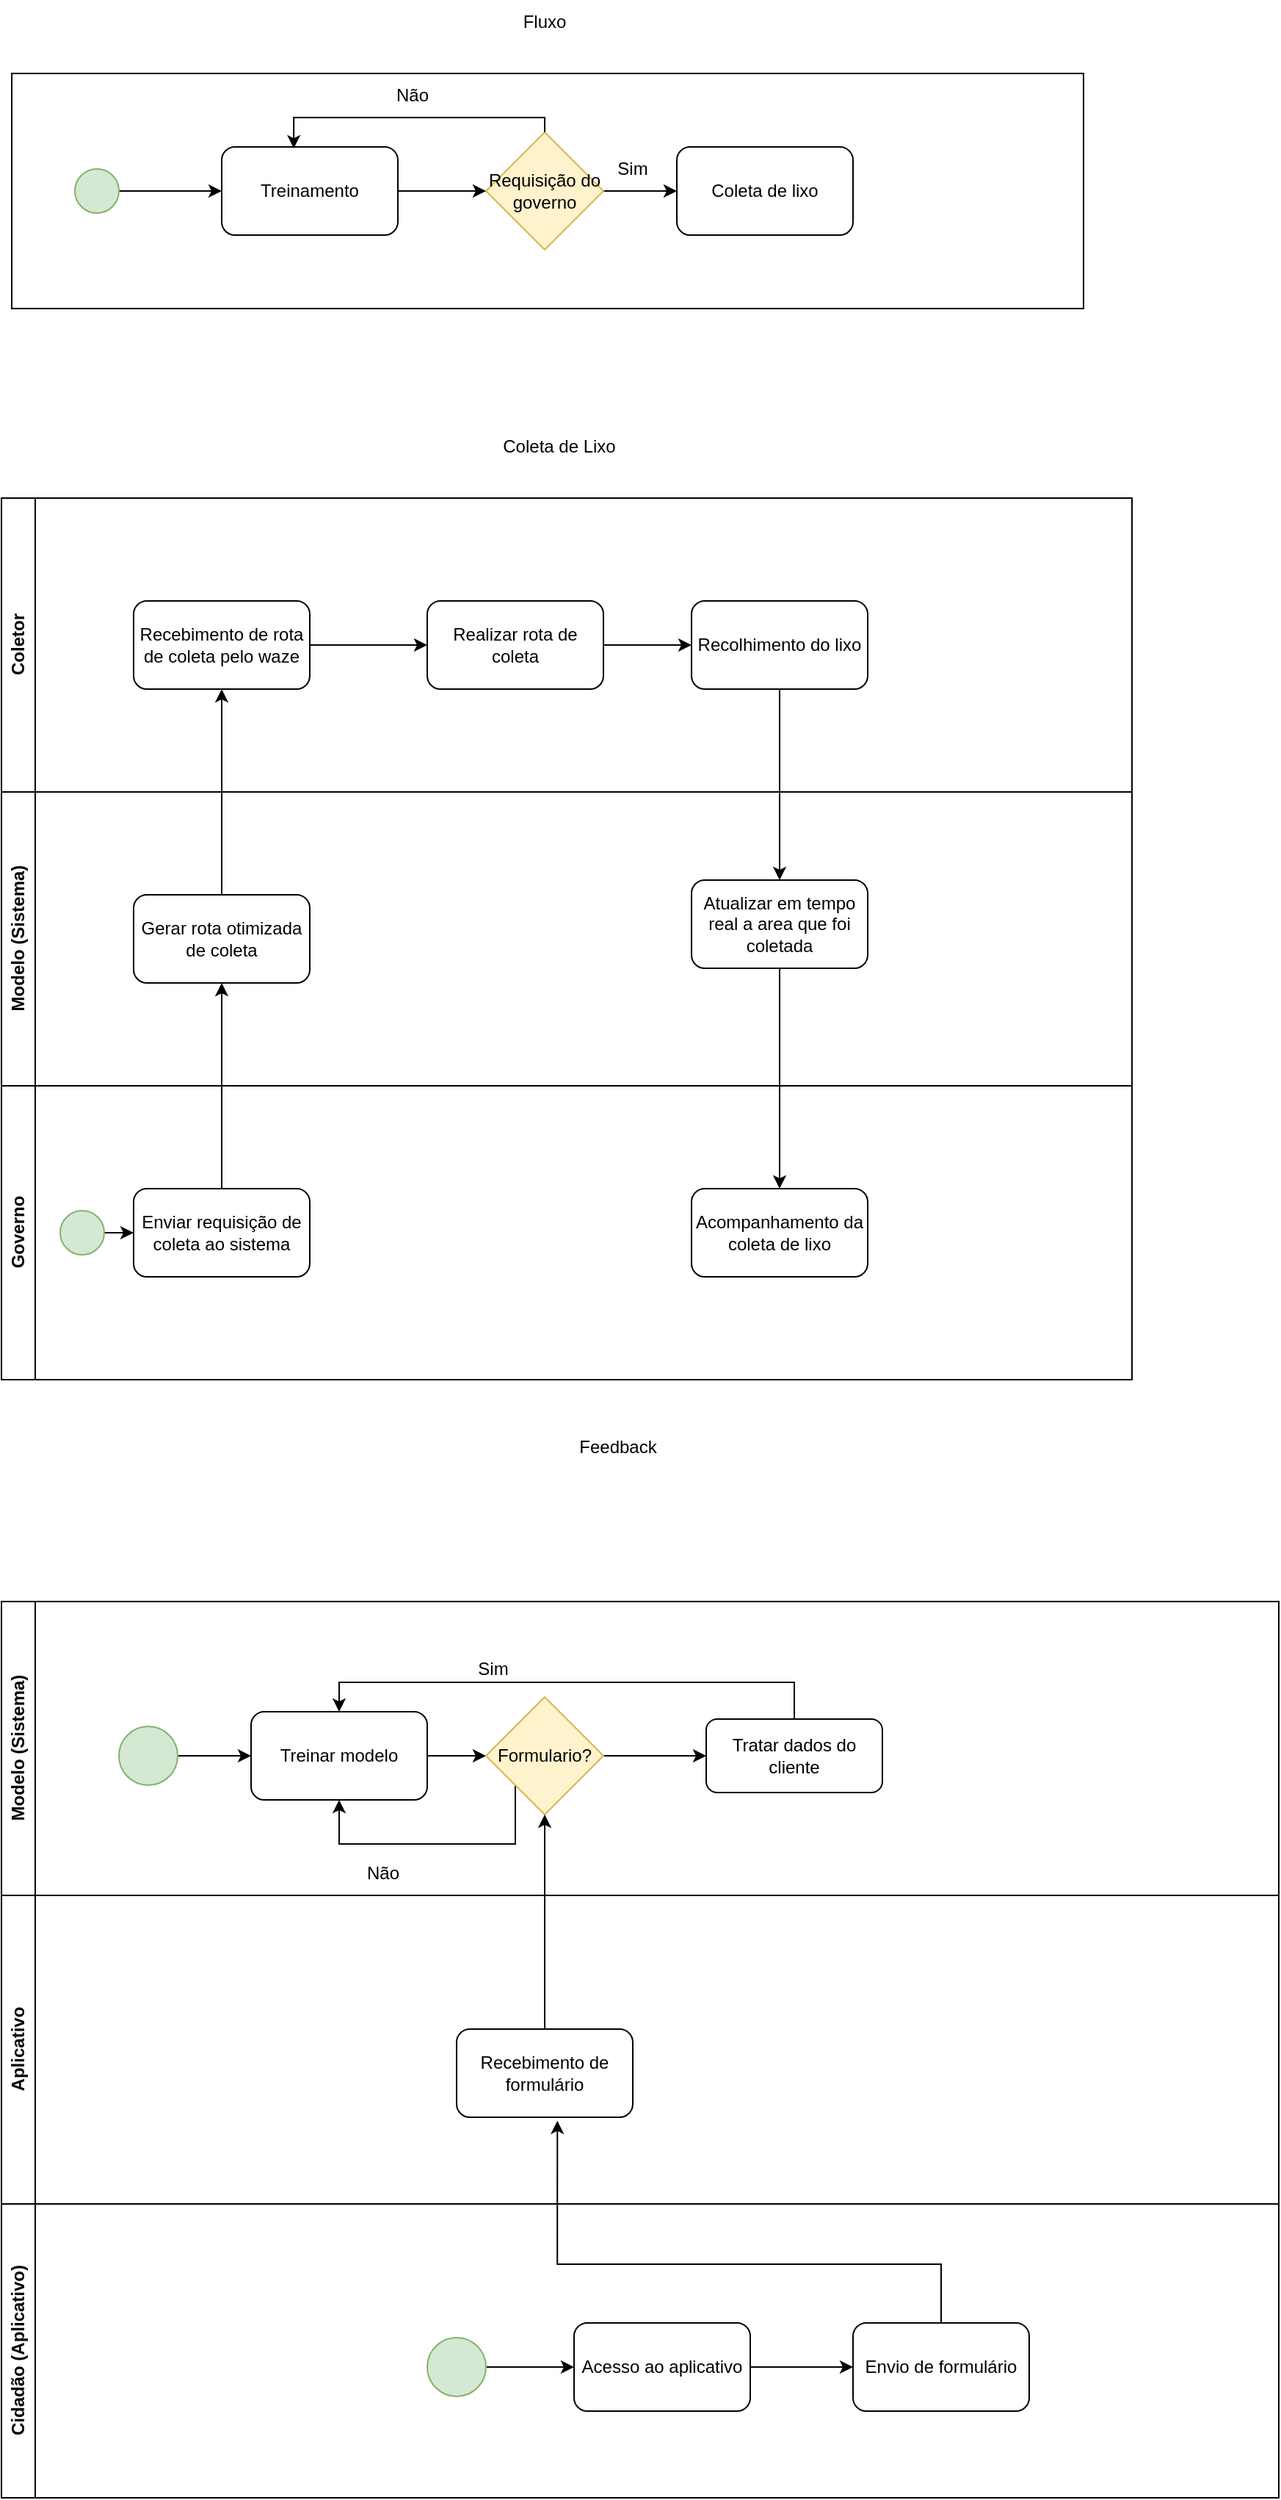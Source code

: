 <mxfile version="26.1.1" pages="2">
  <diagram name="Página-1" id="cgs9fcY_MdLF6vxdl5zY">
    <mxGraphModel dx="1426" dy="781" grid="1" gridSize="10" guides="1" tooltips="1" connect="1" arrows="1" fold="1" page="1" pageScale="1" pageWidth="827" pageHeight="1169" math="0" shadow="0">
      <root>
        <mxCell id="0" />
        <mxCell id="1" parent="0" />
        <mxCell id="d-VJ-QEy7T55_uepb2rt-17" value="Coletor" style="swimlane;horizontal=0;whiteSpace=wrap;html=1;" vertex="1" parent="1">
          <mxGeometry x="90" y="1219" width="770" height="200" as="geometry" />
        </mxCell>
        <mxCell id="d-VJ-QEy7T55_uepb2rt-33" style="edgeStyle=orthogonalEdgeStyle;rounded=0;orthogonalLoop=1;jettySize=auto;html=1;" edge="1" parent="d-VJ-QEy7T55_uepb2rt-17" source="d-VJ-QEy7T55_uepb2rt-31">
          <mxGeometry relative="1" as="geometry">
            <mxPoint x="290" y="100" as="targetPoint" />
          </mxGeometry>
        </mxCell>
        <mxCell id="d-VJ-QEy7T55_uepb2rt-31" value="Recebimento de rota de coleta pelo waze" style="rounded=1;whiteSpace=wrap;html=1;" vertex="1" parent="d-VJ-QEy7T55_uepb2rt-17">
          <mxGeometry x="90" y="70" width="120" height="60" as="geometry" />
        </mxCell>
        <mxCell id="d-VJ-QEy7T55_uepb2rt-36" style="edgeStyle=orthogonalEdgeStyle;rounded=0;orthogonalLoop=1;jettySize=auto;html=1;" edge="1" parent="d-VJ-QEy7T55_uepb2rt-17" source="d-VJ-QEy7T55_uepb2rt-35">
          <mxGeometry relative="1" as="geometry">
            <mxPoint x="470" y="100" as="targetPoint" />
          </mxGeometry>
        </mxCell>
        <mxCell id="d-VJ-QEy7T55_uepb2rt-35" value="Realizar rota de coleta" style="rounded=1;whiteSpace=wrap;html=1;" vertex="1" parent="d-VJ-QEy7T55_uepb2rt-17">
          <mxGeometry x="290" y="70" width="120" height="60" as="geometry" />
        </mxCell>
        <mxCell id="d-VJ-QEy7T55_uepb2rt-38" style="edgeStyle=orthogonalEdgeStyle;rounded=0;orthogonalLoop=1;jettySize=auto;html=1;" edge="1" parent="d-VJ-QEy7T55_uepb2rt-17" source="d-VJ-QEy7T55_uepb2rt-37">
          <mxGeometry relative="1" as="geometry">
            <mxPoint x="530" y="260" as="targetPoint" />
          </mxGeometry>
        </mxCell>
        <mxCell id="d-VJ-QEy7T55_uepb2rt-37" value="Recolhimento do lixo" style="rounded=1;whiteSpace=wrap;html=1;" vertex="1" parent="d-VJ-QEy7T55_uepb2rt-17">
          <mxGeometry x="470" y="70" width="120" height="60" as="geometry" />
        </mxCell>
        <mxCell id="d-VJ-QEy7T55_uepb2rt-18" value="Modelo (Sistema)" style="swimlane;horizontal=0;whiteSpace=wrap;html=1;" vertex="1" parent="1">
          <mxGeometry x="90" y="1419" width="770" height="200" as="geometry" />
        </mxCell>
        <mxCell id="d-VJ-QEy7T55_uepb2rt-28" value="Gerar rota otimizada de coleta" style="rounded=1;whiteSpace=wrap;html=1;" vertex="1" parent="d-VJ-QEy7T55_uepb2rt-18">
          <mxGeometry x="90" y="70" width="120" height="60" as="geometry" />
        </mxCell>
        <mxCell id="d-VJ-QEy7T55_uepb2rt-39" value="Atualizar em tempo real a area que foi coletada" style="rounded=1;whiteSpace=wrap;html=1;" vertex="1" parent="d-VJ-QEy7T55_uepb2rt-18">
          <mxGeometry x="470" y="60" width="120" height="60" as="geometry" />
        </mxCell>
        <mxCell id="d-VJ-QEy7T55_uepb2rt-20" value="Governo" style="swimlane;horizontal=0;whiteSpace=wrap;html=1;" vertex="1" parent="1">
          <mxGeometry x="90" y="1619" width="770" height="200" as="geometry" />
        </mxCell>
        <mxCell id="d-VJ-QEy7T55_uepb2rt-25" value="Enviar requisição de coleta ao sistema" style="rounded=1;whiteSpace=wrap;html=1;" vertex="1" parent="d-VJ-QEy7T55_uepb2rt-20">
          <mxGeometry x="90" y="70" width="120" height="60" as="geometry" />
        </mxCell>
        <mxCell id="d-VJ-QEy7T55_uepb2rt-27" style="edgeStyle=orthogonalEdgeStyle;rounded=0;orthogonalLoop=1;jettySize=auto;html=1;" edge="1" parent="d-VJ-QEy7T55_uepb2rt-20" source="d-VJ-QEy7T55_uepb2rt-24" target="d-VJ-QEy7T55_uepb2rt-25">
          <mxGeometry relative="1" as="geometry" />
        </mxCell>
        <mxCell id="d-VJ-QEy7T55_uepb2rt-24" value="" style="ellipse;whiteSpace=wrap;html=1;aspect=fixed;fillColor=#d5e8d4;strokeColor=#82b366;" vertex="1" parent="d-VJ-QEy7T55_uepb2rt-20">
          <mxGeometry x="40" y="85" width="30" height="30" as="geometry" />
        </mxCell>
        <mxCell id="d-VJ-QEy7T55_uepb2rt-41" value="Acompanhamento da coleta de lixo" style="rounded=1;whiteSpace=wrap;html=1;" vertex="1" parent="d-VJ-QEy7T55_uepb2rt-20">
          <mxGeometry x="470" y="70" width="120" height="60" as="geometry" />
        </mxCell>
        <mxCell id="d-VJ-QEy7T55_uepb2rt-21" value="Aplicativo" style="swimlane;horizontal=0;whiteSpace=wrap;html=1;" vertex="1" parent="1">
          <mxGeometry x="90" y="2170" width="870" height="210" as="geometry" />
        </mxCell>
        <mxCell id="d-VJ-QEy7T55_uepb2rt-53" value="Recebimento de formulário" style="rounded=1;whiteSpace=wrap;html=1;" vertex="1" parent="d-VJ-QEy7T55_uepb2rt-21">
          <mxGeometry x="310" y="91" width="120" height="60" as="geometry" />
        </mxCell>
        <mxCell id="d-VJ-QEy7T55_uepb2rt-22" value="Cidadão (Aplicativo)" style="swimlane;horizontal=0;whiteSpace=wrap;html=1;" vertex="1" parent="1">
          <mxGeometry x="90" y="2380" width="870" height="200" as="geometry" />
        </mxCell>
        <mxCell id="d-VJ-QEy7T55_uepb2rt-47" style="edgeStyle=orthogonalEdgeStyle;rounded=0;orthogonalLoop=1;jettySize=auto;html=1;entryX=0;entryY=0.5;entryDx=0;entryDy=0;" edge="1" parent="d-VJ-QEy7T55_uepb2rt-22" source="d-VJ-QEy7T55_uepb2rt-45" target="d-VJ-QEy7T55_uepb2rt-46">
          <mxGeometry relative="1" as="geometry" />
        </mxCell>
        <mxCell id="d-VJ-QEy7T55_uepb2rt-45" value="" style="ellipse;whiteSpace=wrap;html=1;aspect=fixed;fillColor=#d5e8d4;strokeColor=#82b366;" vertex="1" parent="d-VJ-QEy7T55_uepb2rt-22">
          <mxGeometry x="290" y="91" width="40" height="40" as="geometry" />
        </mxCell>
        <mxCell id="d-VJ-QEy7T55_uepb2rt-50" style="edgeStyle=orthogonalEdgeStyle;rounded=0;orthogonalLoop=1;jettySize=auto;html=1;" edge="1" parent="d-VJ-QEy7T55_uepb2rt-22" source="d-VJ-QEy7T55_uepb2rt-46">
          <mxGeometry relative="1" as="geometry">
            <mxPoint x="580" y="111" as="targetPoint" />
          </mxGeometry>
        </mxCell>
        <mxCell id="d-VJ-QEy7T55_uepb2rt-46" value="Acesso ao aplicativo" style="rounded=1;whiteSpace=wrap;html=1;" vertex="1" parent="d-VJ-QEy7T55_uepb2rt-22">
          <mxGeometry x="390" y="81" width="120" height="60" as="geometry" />
        </mxCell>
        <mxCell id="d-VJ-QEy7T55_uepb2rt-51" value="Envio de formulário" style="rounded=1;whiteSpace=wrap;html=1;" vertex="1" parent="d-VJ-QEy7T55_uepb2rt-22">
          <mxGeometry x="580" y="81" width="120" height="60" as="geometry" />
        </mxCell>
        <mxCell id="d-VJ-QEy7T55_uepb2rt-29" style="edgeStyle=orthogonalEdgeStyle;rounded=0;orthogonalLoop=1;jettySize=auto;html=1;entryX=0.5;entryY=1;entryDx=0;entryDy=0;" edge="1" parent="1" source="d-VJ-QEy7T55_uepb2rt-25" target="d-VJ-QEy7T55_uepb2rt-28">
          <mxGeometry relative="1" as="geometry" />
        </mxCell>
        <mxCell id="d-VJ-QEy7T55_uepb2rt-32" style="edgeStyle=orthogonalEdgeStyle;rounded=0;orthogonalLoop=1;jettySize=auto;html=1;entryX=0.5;entryY=1;entryDx=0;entryDy=0;" edge="1" parent="1" source="d-VJ-QEy7T55_uepb2rt-28" target="d-VJ-QEy7T55_uepb2rt-31">
          <mxGeometry relative="1" as="geometry" />
        </mxCell>
        <mxCell id="d-VJ-QEy7T55_uepb2rt-42" style="edgeStyle=orthogonalEdgeStyle;rounded=0;orthogonalLoop=1;jettySize=auto;html=1;entryX=0.5;entryY=0;entryDx=0;entryDy=0;" edge="1" parent="1" source="d-VJ-QEy7T55_uepb2rt-39" target="d-VJ-QEy7T55_uepb2rt-41">
          <mxGeometry relative="1" as="geometry" />
        </mxCell>
        <mxCell id="d-VJ-QEy7T55_uepb2rt-43" value="Coleta de Lixo" style="text;html=1;align=center;verticalAlign=middle;whiteSpace=wrap;rounded=0;" vertex="1" parent="1">
          <mxGeometry x="400" y="1169" width="140" height="30" as="geometry" />
        </mxCell>
        <mxCell id="d-VJ-QEy7T55_uepb2rt-44" value="Feedback" style="text;html=1;align=center;verticalAlign=middle;whiteSpace=wrap;rounded=0;" vertex="1" parent="1">
          <mxGeometry x="480" y="1850" width="60" height="30" as="geometry" />
        </mxCell>
        <mxCell id="d-VJ-QEy7T55_uepb2rt-55" value="Modelo (Sistema)" style="swimlane;horizontal=0;whiteSpace=wrap;html=1;startSize=23;" vertex="1" parent="1">
          <mxGeometry x="90" y="1970" width="870" height="200" as="geometry" />
        </mxCell>
        <mxCell id="d-VJ-QEy7T55_uepb2rt-78" style="edgeStyle=orthogonalEdgeStyle;rounded=0;orthogonalLoop=1;jettySize=auto;html=1;entryX=0;entryY=0.5;entryDx=0;entryDy=0;" edge="1" parent="d-VJ-QEy7T55_uepb2rt-55" source="d-VJ-QEy7T55_uepb2rt-59" target="d-VJ-QEy7T55_uepb2rt-77">
          <mxGeometry relative="1" as="geometry" />
        </mxCell>
        <mxCell id="d-VJ-QEy7T55_uepb2rt-59" value="Treinar modelo" style="rounded=1;whiteSpace=wrap;html=1;" vertex="1" parent="d-VJ-QEy7T55_uepb2rt-55">
          <mxGeometry x="170" y="75" width="120" height="60" as="geometry" />
        </mxCell>
        <mxCell id="d-VJ-QEy7T55_uepb2rt-76" style="edgeStyle=orthogonalEdgeStyle;rounded=0;orthogonalLoop=1;jettySize=auto;html=1;entryX=0;entryY=0.5;entryDx=0;entryDy=0;" edge="1" parent="d-VJ-QEy7T55_uepb2rt-55" source="d-VJ-QEy7T55_uepb2rt-75" target="d-VJ-QEy7T55_uepb2rt-59">
          <mxGeometry relative="1" as="geometry" />
        </mxCell>
        <mxCell id="d-VJ-QEy7T55_uepb2rt-75" value="" style="ellipse;whiteSpace=wrap;html=1;aspect=fixed;fillColor=#d5e8d4;strokeColor=#82b366;" vertex="1" parent="d-VJ-QEy7T55_uepb2rt-55">
          <mxGeometry x="80" y="85" width="40" height="40" as="geometry" />
        </mxCell>
        <mxCell id="d-VJ-QEy7T55_uepb2rt-79" style="edgeStyle=orthogonalEdgeStyle;rounded=0;orthogonalLoop=1;jettySize=auto;html=1;entryX=0;entryY=0.5;entryDx=0;entryDy=0;" edge="1" parent="d-VJ-QEy7T55_uepb2rt-55" source="d-VJ-QEy7T55_uepb2rt-77" target="d-VJ-QEy7T55_uepb2rt-57">
          <mxGeometry relative="1" as="geometry" />
        </mxCell>
        <mxCell id="dIDU0ldeqhqFMtYOlS6n-1" style="edgeStyle=orthogonalEdgeStyle;rounded=0;orthogonalLoop=1;jettySize=auto;html=1;entryX=0.5;entryY=1;entryDx=0;entryDy=0;" edge="1" parent="d-VJ-QEy7T55_uepb2rt-55" source="d-VJ-QEy7T55_uepb2rt-77" target="d-VJ-QEy7T55_uepb2rt-59">
          <mxGeometry relative="1" as="geometry">
            <Array as="points">
              <mxPoint x="350" y="165" />
              <mxPoint x="230" y="165" />
            </Array>
          </mxGeometry>
        </mxCell>
        <mxCell id="d-VJ-QEy7T55_uepb2rt-77" value="Formulario?" style="rhombus;whiteSpace=wrap;html=1;fillColor=#fff2cc;strokeColor=#d6b656;" vertex="1" parent="d-VJ-QEy7T55_uepb2rt-55">
          <mxGeometry x="330" y="65" width="80" height="80" as="geometry" />
        </mxCell>
        <mxCell id="d-VJ-QEy7T55_uepb2rt-80" style="edgeStyle=orthogonalEdgeStyle;rounded=0;orthogonalLoop=1;jettySize=auto;html=1;entryX=0.5;entryY=0;entryDx=0;entryDy=0;" edge="1" parent="d-VJ-QEy7T55_uepb2rt-55" source="d-VJ-QEy7T55_uepb2rt-57" target="d-VJ-QEy7T55_uepb2rt-59">
          <mxGeometry relative="1" as="geometry">
            <Array as="points">
              <mxPoint x="540" y="55" />
              <mxPoint x="230" y="55" />
            </Array>
          </mxGeometry>
        </mxCell>
        <mxCell id="d-VJ-QEy7T55_uepb2rt-57" value="Tratar dados do cliente" style="rounded=1;whiteSpace=wrap;html=1;" vertex="1" parent="d-VJ-QEy7T55_uepb2rt-55">
          <mxGeometry x="480" y="80" width="120" height="50" as="geometry" />
        </mxCell>
        <mxCell id="dIDU0ldeqhqFMtYOlS6n-2" value="Não" style="text;html=1;align=center;verticalAlign=middle;whiteSpace=wrap;rounded=0;" vertex="1" parent="d-VJ-QEy7T55_uepb2rt-55">
          <mxGeometry x="230" y="170" width="60" height="30" as="geometry" />
        </mxCell>
        <mxCell id="dIDU0ldeqhqFMtYOlS6n-3" value="Sim" style="text;html=1;align=center;verticalAlign=middle;whiteSpace=wrap;rounded=0;" vertex="1" parent="d-VJ-QEy7T55_uepb2rt-55">
          <mxGeometry x="305" y="31" width="60" height="30" as="geometry" />
        </mxCell>
        <mxCell id="d-VJ-QEy7T55_uepb2rt-62" value="" style="rounded=0;whiteSpace=wrap;html=1;" vertex="1" parent="1">
          <mxGeometry x="97" y="930" width="730" height="160" as="geometry" />
        </mxCell>
        <mxCell id="d-VJ-QEy7T55_uepb2rt-63" value="Coleta de lixo" style="rounded=1;whiteSpace=wrap;html=1;" vertex="1" parent="1">
          <mxGeometry x="550" y="980" width="120" height="60" as="geometry" />
        </mxCell>
        <mxCell id="d-VJ-QEy7T55_uepb2rt-65" style="edgeStyle=orthogonalEdgeStyle;rounded=0;orthogonalLoop=1;jettySize=auto;html=1;" edge="1" parent="1" source="d-VJ-QEy7T55_uepb2rt-64" target="d-VJ-QEy7T55_uepb2rt-63">
          <mxGeometry relative="1" as="geometry" />
        </mxCell>
        <mxCell id="d-VJ-QEy7T55_uepb2rt-64" value="Requisição do governo" style="rhombus;whiteSpace=wrap;html=1;fillColor=#fff2cc;strokeColor=#d6b656;" vertex="1" parent="1">
          <mxGeometry x="420" y="970" width="80" height="80" as="geometry" />
        </mxCell>
        <mxCell id="d-VJ-QEy7T55_uepb2rt-68" value="" style="edgeStyle=orthogonalEdgeStyle;rounded=0;orthogonalLoop=1;jettySize=auto;html=1;" edge="1" parent="1" source="d-VJ-QEy7T55_uepb2rt-67" target="d-VJ-QEy7T55_uepb2rt-64">
          <mxGeometry relative="1" as="geometry" />
        </mxCell>
        <mxCell id="d-VJ-QEy7T55_uepb2rt-67" value="Treinamento" style="rounded=1;whiteSpace=wrap;html=1;" vertex="1" parent="1">
          <mxGeometry x="240" y="980" width="120" height="60" as="geometry" />
        </mxCell>
        <mxCell id="d-VJ-QEy7T55_uepb2rt-69" style="edgeStyle=orthogonalEdgeStyle;rounded=0;orthogonalLoop=1;jettySize=auto;html=1;entryX=0.409;entryY=0.017;entryDx=0;entryDy=0;entryPerimeter=0;" edge="1" parent="1" source="d-VJ-QEy7T55_uepb2rt-64" target="d-VJ-QEy7T55_uepb2rt-67">
          <mxGeometry relative="1" as="geometry">
            <Array as="points">
              <mxPoint x="460" y="960" />
              <mxPoint x="289" y="960" />
            </Array>
          </mxGeometry>
        </mxCell>
        <mxCell id="d-VJ-QEy7T55_uepb2rt-70" value="Não" style="text;html=1;align=center;verticalAlign=middle;whiteSpace=wrap;rounded=0;" vertex="1" parent="1">
          <mxGeometry x="340" y="930" width="60" height="30" as="geometry" />
        </mxCell>
        <mxCell id="d-VJ-QEy7T55_uepb2rt-72" value="" style="edgeStyle=orthogonalEdgeStyle;rounded=0;orthogonalLoop=1;jettySize=auto;html=1;" edge="1" parent="1" source="d-VJ-QEy7T55_uepb2rt-71" target="d-VJ-QEy7T55_uepb2rt-67">
          <mxGeometry relative="1" as="geometry" />
        </mxCell>
        <mxCell id="d-VJ-QEy7T55_uepb2rt-71" value="" style="ellipse;whiteSpace=wrap;html=1;aspect=fixed;fillColor=#d5e8d4;strokeColor=#82b366;" vertex="1" parent="1">
          <mxGeometry x="140" y="995" width="30" height="30" as="geometry" />
        </mxCell>
        <mxCell id="d-VJ-QEy7T55_uepb2rt-73" value="Fluxo" style="text;html=1;align=center;verticalAlign=middle;whiteSpace=wrap;rounded=0;" vertex="1" parent="1">
          <mxGeometry x="430" y="880" width="60" height="30" as="geometry" />
        </mxCell>
        <mxCell id="d-VJ-QEy7T55_uepb2rt-74" value="Sim" style="text;html=1;align=center;verticalAlign=middle;whiteSpace=wrap;rounded=0;" vertex="1" parent="1">
          <mxGeometry x="490" y="980" width="60" height="30" as="geometry" />
        </mxCell>
        <mxCell id="d-VJ-QEy7T55_uepb2rt-81" style="edgeStyle=orthogonalEdgeStyle;rounded=0;orthogonalLoop=1;jettySize=auto;html=1;entryX=0.5;entryY=1;entryDx=0;entryDy=0;" edge="1" parent="1" source="d-VJ-QEy7T55_uepb2rt-53" target="d-VJ-QEy7T55_uepb2rt-77">
          <mxGeometry relative="1" as="geometry" />
        </mxCell>
        <mxCell id="d-VJ-QEy7T55_uepb2rt-82" style="edgeStyle=orthogonalEdgeStyle;rounded=0;orthogonalLoop=1;jettySize=auto;html=1;entryX=0.572;entryY=1.039;entryDx=0;entryDy=0;entryPerimeter=0;" edge="1" parent="1" source="d-VJ-QEy7T55_uepb2rt-51" target="d-VJ-QEy7T55_uepb2rt-53">
          <mxGeometry relative="1" as="geometry">
            <Array as="points">
              <mxPoint x="730" y="2421" />
              <mxPoint x="469" y="2421" />
            </Array>
          </mxGeometry>
        </mxCell>
      </root>
    </mxGraphModel>
  </diagram>
  <diagram id="uuC1ExW2EnVE1ZP-EElV" name="ASIS">
    <mxGraphModel dx="1426" dy="781" grid="1" gridSize="10" guides="1" tooltips="1" connect="1" arrows="1" fold="1" page="1" pageScale="1" pageWidth="827" pageHeight="1169" math="0" shadow="0">
      <root>
        <mxCell id="0" />
        <mxCell id="1" parent="0" />
        <mxCell id="wTCXj8QKER4XCNnipOte-1" value="Coletor" style="swimlane;horizontal=0;whiteSpace=wrap;html=1;" vertex="1" parent="1">
          <mxGeometry x="60" y="80" width="740" height="200" as="geometry" />
        </mxCell>
        <mxCell id="wTCXj8QKER4XCNnipOte-2" style="edgeStyle=orthogonalEdgeStyle;rounded=0;orthogonalLoop=1;jettySize=auto;html=1;entryX=0;entryY=0.5;entryDx=0;entryDy=0;" edge="1" parent="wTCXj8QKER4XCNnipOte-1" source="wTCXj8QKER4XCNnipOte-3" target="wTCXj8QKER4XCNnipOte-5">
          <mxGeometry relative="1" as="geometry" />
        </mxCell>
        <mxCell id="wTCXj8QKER4XCNnipOte-3" value="Deslocar até a area de coleta" style="rounded=1;whiteSpace=wrap;html=1;" vertex="1" parent="wTCXj8QKER4XCNnipOte-1">
          <mxGeometry x="130" y="80" width="120" height="60" as="geometry" />
        </mxCell>
        <mxCell id="wTCXj8QKER4XCNnipOte-4" style="edgeStyle=orthogonalEdgeStyle;rounded=0;orthogonalLoop=1;jettySize=auto;html=1;entryX=0;entryY=0.5;entryDx=0;entryDy=0;" edge="1" parent="wTCXj8QKER4XCNnipOte-1" source="wTCXj8QKER4XCNnipOte-5" target="wTCXj8QKER4XCNnipOte-6">
          <mxGeometry relative="1" as="geometry" />
        </mxCell>
        <mxCell id="wTCXj8QKER4XCNnipOte-5" value="Realizar a coleta de lixo" style="rounded=1;whiteSpace=wrap;html=1;" vertex="1" parent="wTCXj8QKER4XCNnipOte-1">
          <mxGeometry x="320" y="80" width="120" height="60" as="geometry" />
        </mxCell>
        <mxCell id="wTCXj8QKER4XCNnipOte-6" value="Enviar dados para coleta" style="rounded=1;whiteSpace=wrap;html=1;" vertex="1" parent="wTCXj8QKER4XCNnipOte-1">
          <mxGeometry x="490" y="80" width="120" height="60" as="geometry" />
        </mxCell>
        <mxCell id="wTCXj8QKER4XCNnipOte-7" value="Governo" style="swimlane;horizontal=0;whiteSpace=wrap;html=1;" vertex="1" parent="1">
          <mxGeometry x="60" y="280" width="740" height="200" as="geometry" />
        </mxCell>
        <mxCell id="wTCXj8QKER4XCNnipOte-8" value="Enviar pontos de coleta de lixo" style="rounded=1;whiteSpace=wrap;html=1;" vertex="1" parent="wTCXj8QKER4XCNnipOte-7">
          <mxGeometry x="130" y="65" width="120" height="60" as="geometry" />
        </mxCell>
        <mxCell id="wTCXj8QKER4XCNnipOte-9" value="" style="edgeStyle=orthogonalEdgeStyle;rounded=0;orthogonalLoop=1;jettySize=auto;html=1;" edge="1" parent="wTCXj8QKER4XCNnipOte-7" source="wTCXj8QKER4XCNnipOte-10" target="wTCXj8QKER4XCNnipOte-8">
          <mxGeometry relative="1" as="geometry" />
        </mxCell>
        <mxCell id="wTCXj8QKER4XCNnipOte-10" value="" style="ellipse;whiteSpace=wrap;html=1;aspect=fixed;" vertex="1" parent="wTCXj8QKER4XCNnipOte-7">
          <mxGeometry x="50" y="80" width="30" height="30" as="geometry" />
        </mxCell>
        <mxCell id="wTCXj8QKER4XCNnipOte-11" value="Armazenar e atualizar dados de coleta de determinada região" style="rounded=1;whiteSpace=wrap;html=1;" vertex="1" parent="wTCXj8QKER4XCNnipOte-7">
          <mxGeometry x="490" y="65" width="120" height="60" as="geometry" />
        </mxCell>
        <mxCell id="wTCXj8QKER4XCNnipOte-12" style="edgeStyle=orthogonalEdgeStyle;rounded=0;orthogonalLoop=1;jettySize=auto;html=1;entryX=0.5;entryY=1;entryDx=0;entryDy=0;" edge="1" parent="1" source="wTCXj8QKER4XCNnipOte-8" target="wTCXj8QKER4XCNnipOte-3">
          <mxGeometry relative="1" as="geometry" />
        </mxCell>
        <mxCell id="wTCXj8QKER4XCNnipOte-13" style="edgeStyle=orthogonalEdgeStyle;rounded=0;orthogonalLoop=1;jettySize=auto;html=1;entryX=0.5;entryY=0;entryDx=0;entryDy=0;" edge="1" parent="1" source="wTCXj8QKER4XCNnipOte-6" target="wTCXj8QKER4XCNnipOte-11">
          <mxGeometry relative="1" as="geometry" />
        </mxCell>
      </root>
    </mxGraphModel>
  </diagram>
</mxfile>
